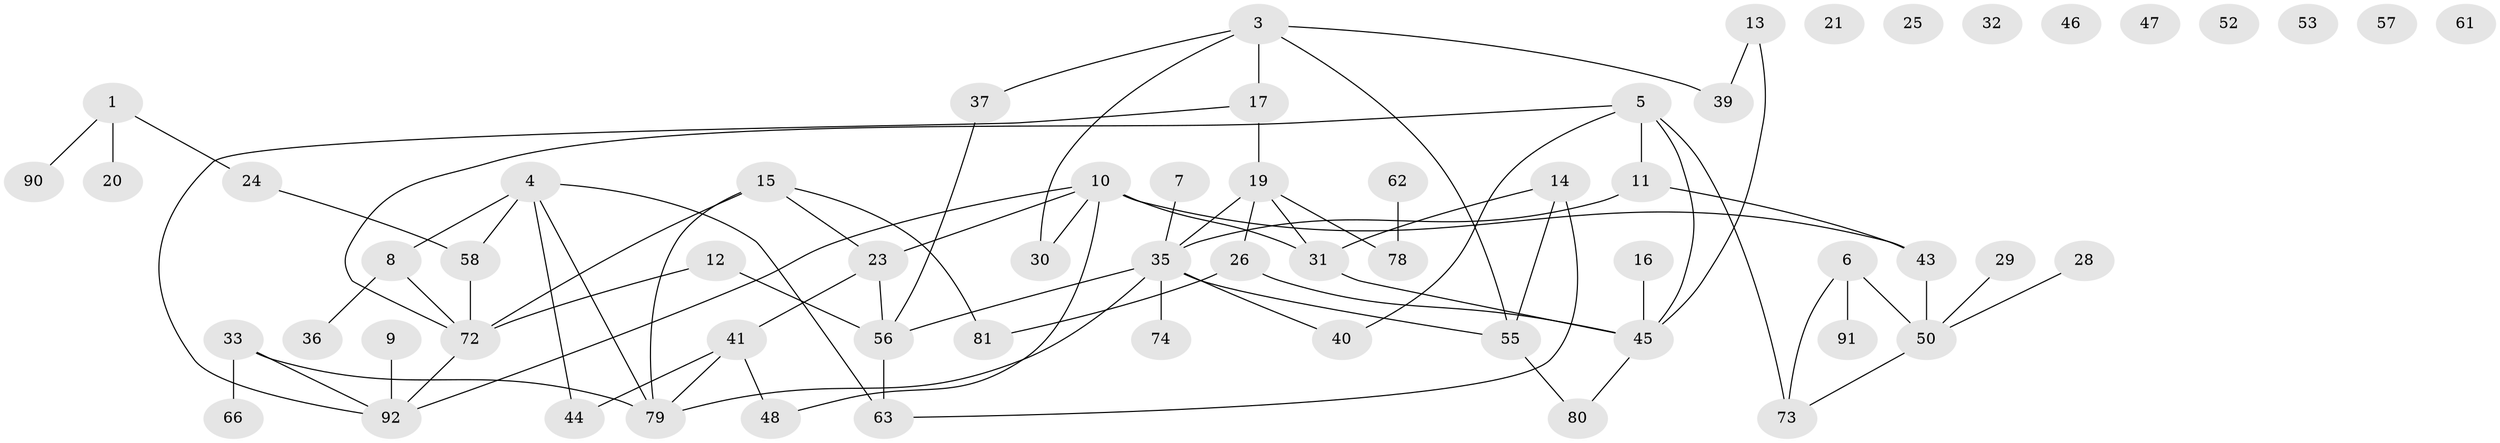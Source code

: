 // Generated by graph-tools (version 1.1) at 2025/23/03/03/25 07:23:27]
// undirected, 62 vertices, 79 edges
graph export_dot {
graph [start="1"]
  node [color=gray90,style=filled];
  1 [super="+2"];
  3 [super="+70"];
  4 [super="+34"];
  5 [super="+38"];
  6 [super="+65"];
  7;
  8 [super="+22"];
  9;
  10 [super="+69"];
  11 [super="+88"];
  12 [super="+68"];
  13 [super="+27"];
  14 [super="+51"];
  15 [super="+18"];
  16;
  17 [super="+64"];
  19 [super="+60"];
  20;
  21;
  23;
  24 [super="+71"];
  25;
  26 [super="+42"];
  28;
  29;
  30 [super="+83"];
  31 [super="+93"];
  32 [super="+75"];
  33 [super="+67"];
  35 [super="+77"];
  36;
  37 [super="+59"];
  39;
  40;
  41;
  43;
  44 [super="+49"];
  45 [super="+82"];
  46;
  47;
  48;
  50 [super="+54"];
  52 [super="+89"];
  53;
  55 [super="+86"];
  56 [super="+85"];
  57;
  58 [super="+87"];
  61;
  62;
  63;
  66;
  72 [super="+76"];
  73;
  74;
  78 [super="+84"];
  79;
  80;
  81;
  90;
  91;
  92;
  1 -- 20;
  1 -- 24;
  1 -- 90;
  3 -- 37;
  3 -- 39;
  3 -- 17;
  3 -- 30;
  3 -- 55;
  4 -- 79;
  4 -- 44;
  4 -- 63;
  4 -- 58;
  4 -- 8;
  5 -- 40;
  5 -- 72;
  5 -- 73;
  5 -- 11;
  5 -- 45;
  6 -- 91;
  6 -- 73;
  6 -- 50;
  7 -- 35;
  8 -- 72;
  8 -- 36;
  9 -- 92;
  10 -- 43 [weight=2];
  10 -- 48;
  10 -- 23;
  10 -- 92;
  10 -- 31;
  10 -- 30;
  11 -- 43;
  11 -- 35;
  12 -- 72;
  12 -- 56;
  13 -- 39;
  13 -- 45;
  14 -- 63;
  14 -- 55;
  14 -- 31;
  15 -- 23;
  15 -- 72;
  15 -- 79;
  15 -- 81;
  16 -- 45;
  17 -- 19 [weight=2];
  17 -- 92;
  19 -- 35;
  19 -- 26;
  19 -- 78;
  19 -- 31;
  23 -- 41;
  23 -- 56;
  24 -- 58;
  26 -- 45;
  26 -- 81;
  28 -- 50;
  29 -- 50;
  31 -- 45;
  33 -- 66;
  33 -- 79;
  33 -- 92;
  35 -- 40;
  35 -- 74;
  35 -- 79;
  35 -- 56;
  35 -- 55;
  37 -- 56;
  41 -- 48;
  41 -- 79;
  41 -- 44;
  43 -- 50;
  45 -- 80;
  50 -- 73;
  55 -- 80;
  56 -- 63;
  58 -- 72;
  62 -- 78;
  72 -- 92;
}

